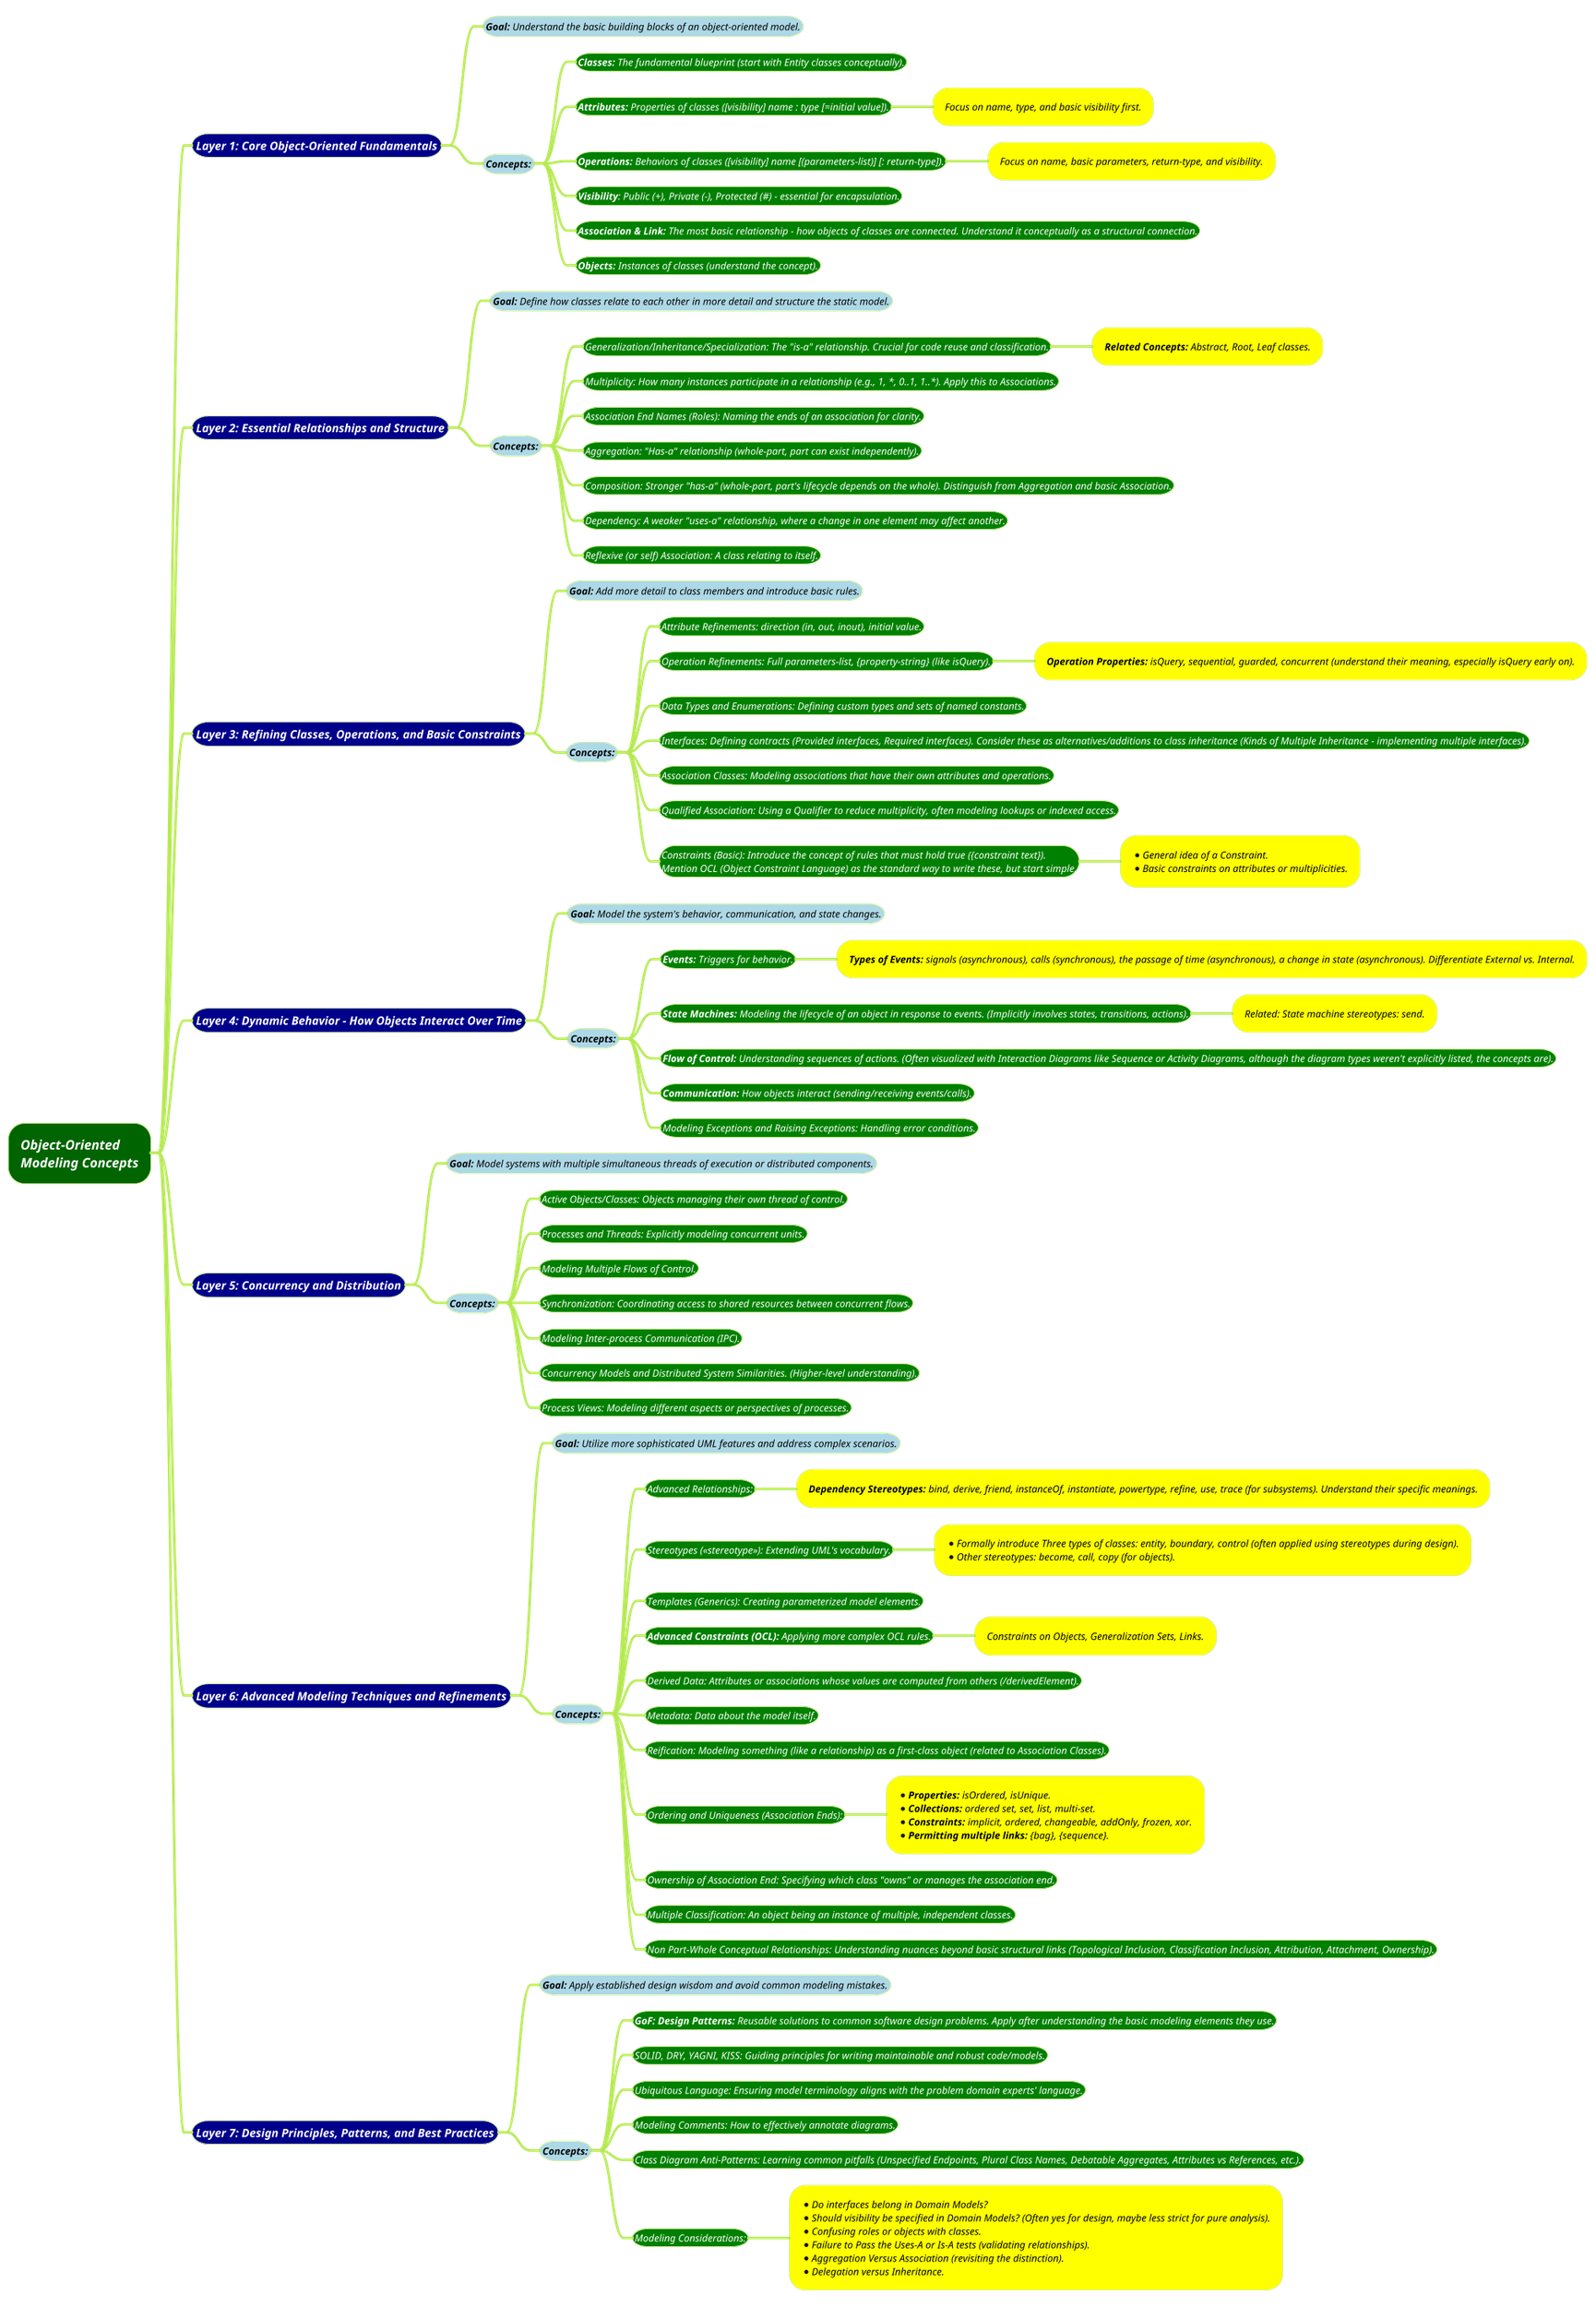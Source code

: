 @startmindmap
!theme hacker

*[#darkgreen] <color #white><i>Object-Oriented \n<color #white><i>Modeling Concepts
**[#darkblue] <color #white><i>Layer 1: Core Object-Oriented Fundamentals
***[#lightblue] <color #black><i>**Goal:** Understand the basic building blocks of an object-oriented model.
***[#lightblue] <color #black><i>**Concepts:**
****[#green] <color #white><i><size:12>**Classes:** The fundamental blueprint (start with Entity classes conceptually).
****[#green] <color #white><i><size:12>**Attributes:** Properties of classes ([visibility] name : type [=initial value]).
*****[#yellow] <color #black><i><size:12>Focus on name, type, and basic visibility first.
****[#green] <color #white><i><size:12>**Operations:** Behaviors of classes ([visibility] name [(parameters-list)] [: return-type]).
*****[#yellow] <color #black><i><size:12>Focus on name, basic parameters, return-type, and visibility.
****[#green] <color #white><i><size:12>**Visibility**: Public (+), Private (-), Protected (#) - essential for encapsulation.
****[#green] <color #white><i><size:12>**Association & Link:** The most basic relationship - how objects of classes are connected. Understand it conceptually as a structural connection.
****[#green] <color #white><i><size:12>**Objects:** Instances of classes (understand the concept).

**[#darkblue] <color #white><i>Layer 2: Essential Relationships and Structure
***[#lightblue] <color #black><i>**Goal:** Define how classes relate to each other in more detail and structure the static model.
***[#lightblue] <color #black><i>**Concepts:**
****[#green] <color #white><i><size:12>Generalization/Inheritance/Specialization: The "is-a" relationship. Crucial for code reuse and classification.
*****[#yellow] <color #black><i><size:12>**Related Concepts:** Abstract, Root, Leaf classes.
****[#green] <color #white><i><size:12>Multiplicity: How many instances participate in a relationship (e.g., 1, *, 0..1, 1..*). Apply this to Associations.
****[#green] <color #white><i><size:12>Association End Names (Roles): Naming the ends of an association for clarity.
****[#green] <color #white><i><size:12>Aggregation: "Has-a" relationship (whole-part, part can exist independently).
****[#green] <color #white><i><size:12>Composition: Stronger "has-a" (whole-part, part's lifecycle depends on the whole). Distinguish from Aggregation and basic Association.
****[#green] <color #white><i><size:12>Dependency: A weaker "uses-a" relationship, where a change in one element may affect another.
****[#green] <color #white><i><size:12>Reflexive (or self) Association: A class relating to itself.

**[#darkblue] <color #white><i>Layer 3: Refining Classes, Operations, and Basic Constraints
***[#lightblue] <color #black><i>**Goal:** Add more detail to class members and introduce basic rules.
***[#lightblue] <color #black><i>**Concepts:**
****[#green] <color #white><i><size:12>Attribute Refinements: direction (in, out, inout), initial value.
****[#green] <color #white><i><size:12>Operation Refinements: Full parameters-list, {property-string} (like isQuery).
*****[#yellow] <color #black><i><size:12>**Operation Properties:** isQuery, sequential, guarded, concurrent (understand their meaning, especially isQuery early on).
****[#green] <color #white><i><size:12>Data Types and Enumerations: Defining custom types and sets of named constants.
****[#green] <color #white><i><size:12>Interfaces: Defining contracts (Provided interfaces, Required interfaces). Consider these as alternatives/additions to class inheritance (Kinds of Multiple Inheritance - implementing multiple interfaces).
****[#green] <color #white><i><size:12>Association Classes: Modeling associations that have their own attributes and operations.
****[#green] <color #white><i><size:12>Qualified Association: Using a Qualifier to reduce multiplicity, often modeling lookups or indexed access.
****[#green]:<color #white><i><size:12>Constraints (Basic): Introduce the concept of rules that must hold true ({constraint text}).
<color #white><i><size:12>Mention OCL (Object Constraint Language) as the standard way to write these, but start simple.;
*****[#yellow]:*<color #black><i><size:12>General idea of a Constraint.
*<color #black><i><size:12>Basic constraints on attributes or multiplicities.;

**[#darkblue] <color #white><i>Layer 4: Dynamic Behavior - How Objects Interact Over Time
***[#lightblue] <color #black><i>**Goal:** Model the system's behavior, communication, and state changes.
***[#lightblue] <color #black><i>**Concepts:**
****[#green] <color #white><i><size:12>**Events:** Triggers for behavior.
*****[#yellow] <color #black><i><size:12>**Types of Events:** signals (asynchronous), calls (synchronous), the passage of time (asynchronous), a change in state (asynchronous). Differentiate External vs. Internal.
****[#green] <color #white><i><size:12>**State Machines:** Modeling the lifecycle of an object in response to events. (Implicitly involves states, transitions, actions).
*****[#yellow] <color #black><i><size:12>Related: State machine stereotypes: send.
****[#green] <color #white><i><size:12>**Flow of Control:** Understanding sequences of actions. (Often visualized with Interaction Diagrams like Sequence or Activity Diagrams, although the diagram types weren't explicitly listed, the concepts are).
****[#green] <color #white><i><size:12>**Communication:** How objects interact (sending/receiving events/calls).
****[#green] <color #white><i><size:12>Modeling Exceptions and Raising Exceptions: Handling error conditions.

**[#darkblue] <color #white><i>Layer 5: Concurrency and Distribution
***[#lightblue] <color #black><i>**Goal:** Model systems with multiple simultaneous threads of execution or distributed components.
***[#lightblue] <color #black><i>**Concepts:**
****[#green] <color #white><i><size:12>Active Objects/Classes: Objects managing their own thread of control.
****[#green] <color #white><i><size:12>Processes and Threads: Explicitly modeling concurrent units.
****[#green] <color #white><i><size:12>Modeling Multiple Flows of Control.
****[#green] <color #white><i><size:12>Synchronization: Coordinating access to shared resources between concurrent flows.
****[#green] <color #white><i><size:12>Modeling Inter-process Communication (IPC).
****[#green] <color #white><i><size:12>Concurrency Models and Distributed System Similarities. (Higher-level understanding).
****[#green] <color #white><i><size:12>Process Views: Modeling different aspects or perspectives of processes.

**[#darkblue] <color #white><i>Layer 6: Advanced Modeling Techniques and Refinements
***[#lightblue] <color #black><i>**Goal:** Utilize more sophisticated UML features and address complex scenarios.
***[#lightblue] <color #black><i>**Concepts:**
****[#green] <color #white><i><size:12>Advanced Relationships:
*****[#yellow] <color #black><i><size:12>**Dependency Stereotypes:** bind, derive, friend, instanceOf, instantiate, powertype, refine, use, trace (for subsystems). Understand their specific meanings.
****[#green] <color #white><i><size:12>Stereotypes (<<stereotype>>): Extending UML's vocabulary.
*****[#yellow]:*<color #black><i><size:12>Formally introduce Three types of classes: entity, boundary, control (often applied using stereotypes during design).
*<color #black><i><size:12>Other stereotypes: become, call, copy (for objects).;
****[#green] <color #white><i><size:12>Templates (Generics): Creating parameterized model elements.
****[#green] <color #white><i><size:12>**Advanced Constraints (OCL):** Applying more complex OCL rules.
*****[#yellow] <color #black><i><size:12>Constraints on Objects, Generalization Sets, Links.
****[#green] <color #white><i><size:12>Derived Data: Attributes or associations whose values are computed from others (/derivedElement).
****[#green] <color #white><i><size:12>Metadata: Data about the model itself.
****[#green] <color #white><i><size:12>Reification: Modeling something (like a relationship) as a first-class object (related to Association Classes).
****[#green] <color #white><i><size:12>Ordering and Uniqueness (Association Ends):
*****[#yellow]:*<color #black><i><size:12>**Properties:** isOrdered, isUnique.
*<color #black><i><size:12>**Collections:** ordered set, set, list, multi-set.
*<color #black><i><size:12>**Constraints:** implicit, ordered, changeable, addOnly, frozen, xor.
*<color #black><i><size:12>**Permitting multiple links:** {bag}, {sequence}.;

****[#green] <color #white><i><size:12>Ownership of Association End: Specifying which class "owns" or manages the association end.
****[#green] <color #white><i><size:12>Multiple Classification: An object being an instance of multiple, independent classes.
****[#green] <color #white><i><size:12>Non Part-Whole Conceptual Relationships: Understanding nuances beyond basic structural links (Topological Inclusion, Classification Inclusion, Attribution, Attachment, Ownership).

**[#darkblue] <color #white><i>Layer 7: Design Principles, Patterns, and Best Practices
***[#lightblue] <color #black><i>**Goal:** Apply established design wisdom and avoid common modeling mistakes.
***[#lightblue] <color #black><i>**Concepts:**
****[#green] <color #white><i><size:12>**GoF: Design Patterns:** Reusable solutions to common software design problems. Apply after understanding the basic modeling elements they use.
****[#green] <color #white><i><size:12>SOLID, DRY, YAGNI, KISS: Guiding principles for writing maintainable and robust code/models.
****[#green] <color #white><i><size:12>Ubiquitous Language: Ensuring model terminology aligns with the problem domain experts' language.
****[#green] <color #white><i><size:12>Modeling Comments: How to effectively annotate diagrams.
****[#green] <color #white><i><size:12>Class Diagram Anti-Patterns: Learning common pitfalls (Unspecified Endpoints, Plural Class Names, Debatable Aggregates, Attributes vs References, etc.).
****[#green] <color #white><i><size:12>Modeling Considerations:
*****[#yellow]:*<color #black><i><size:12>Do interfaces belong in Domain Models?
*<color #black><i><size:12>Should visibility be specified in Domain Models? (Often yes for design, maybe less strict for pure analysis).
*<color #black><i><size:12>Confusing roles or objects with classes.
*<color #black><i><size:12>Failure to Pass the Uses-A or Is-A tests (validating relationships).
*<color #black><i><size:12>Aggregation Versus Association (revisiting the distinction).
*<color #black><i><size:12>Delegation versus Inheritance.;
@endmindmap

